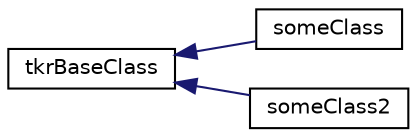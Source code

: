 digraph "Иерархия классов. Графический вид."
{
  edge [fontname="Helvetica",fontsize="10",labelfontname="Helvetica",labelfontsize="10"];
  node [fontname="Helvetica",fontsize="10",shape=record];
  rankdir="LR";
  Node1 [label="tkrBaseClass",height=0.2,width=0.4,color="black", fillcolor="white", style="filled",URL="$classtkr_base_class.html",tooltip="Корневой класс-родитель для библиотеки libtkr. "];
  Node1 -> Node2 [dir="back",color="midnightblue",fontsize="10",style="solid",fontname="Helvetica"];
  Node2 [label="someClass",height=0.2,width=0.4,color="black", fillcolor="white", style="filled",URL="$classsome_class.html"];
  Node1 -> Node3 [dir="back",color="midnightblue",fontsize="10",style="solid",fontname="Helvetica"];
  Node3 [label="someClass2",height=0.2,width=0.4,color="black", fillcolor="white", style="filled",URL="$classsome_class2.html"];
}
